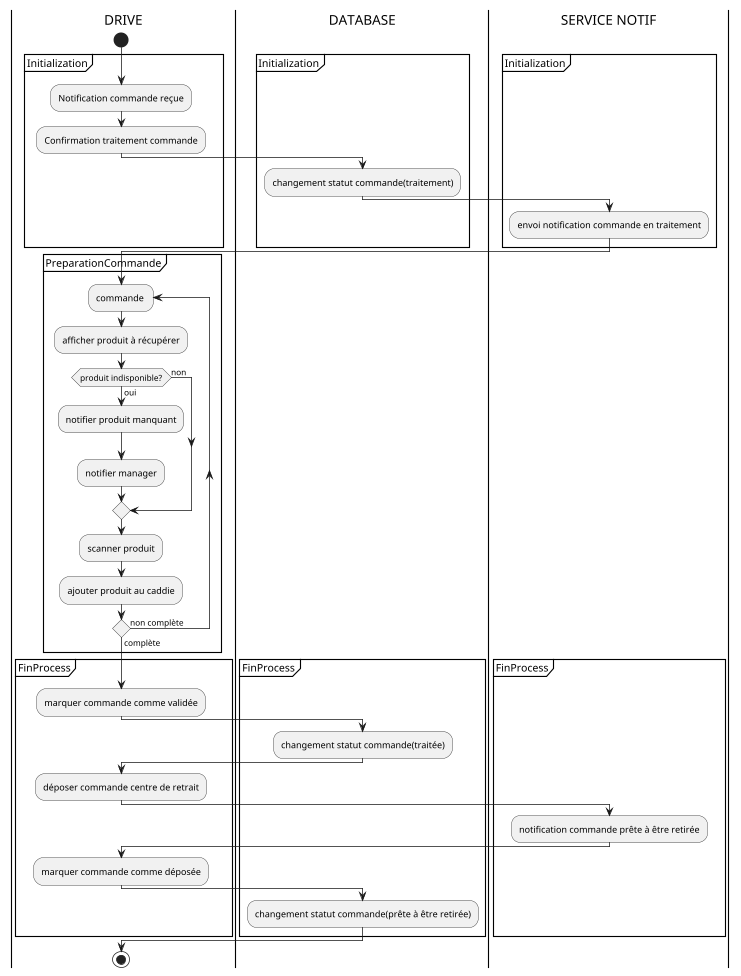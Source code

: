 @startuml Activité Préparateur

scale 0.75


|DRIVE|
start

partition Initialization {


:Notification commande reçue;

:Confirmation traitement commande;

|DATABASE|
:changement statut commande(traitement);

|SERVICE NOTIF|
:envoi notification commande en traitement;

}
|DRIVE|

partition PreparationCommande {


repeat :commande ;
:afficher produit à récupérer;
if(produit indisponible?)then(oui)
:notifier produit manquant;
:notifier manager;
else (non)
endif

:scanner produit;
:ajouter produit au caddie;
repeat while () is (non complète) not (complète)
}

partition FinProcess {

:marquer commande comme validée;

|DATABASE|
:changement statut commande(traitée);

'|SERVICE NOTIF|
':notification commande terminée;

|DRIVE|
:déposer commande centre de retrait;

|SERVICE NOTIF|
:notification commande prête à être retirée;

|DRIVE|
:marquer commande comme déposée;
|DATABASE|
:changement statut commande(prête à être retirée);

|DRIVE|

}
stop

@enduml